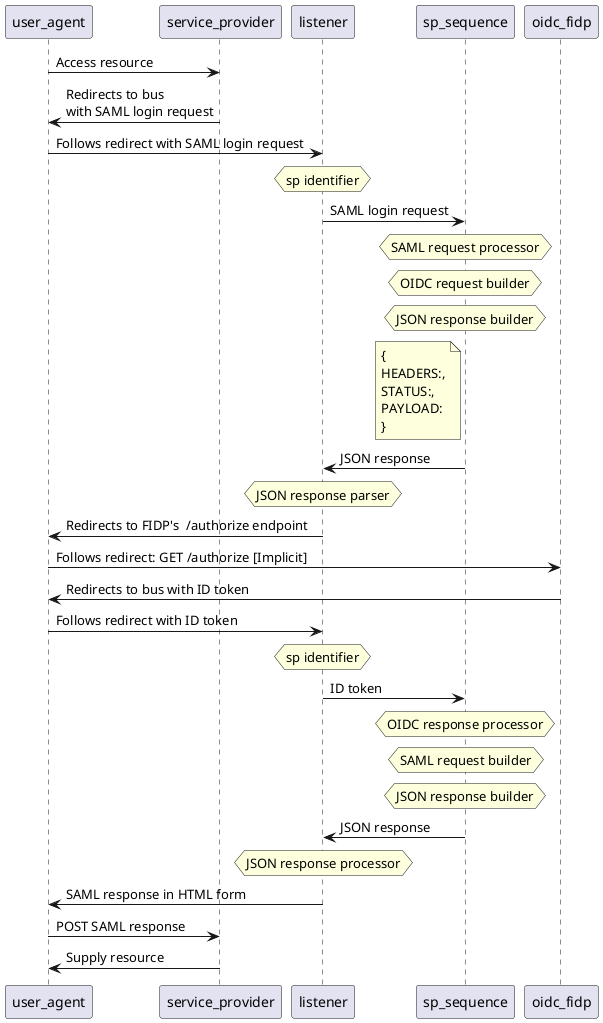 @startuml

participant user_agent
participant service_provider
participant listener
participant sp_sequence
participant "oidc_fidp" as fidp

user_agent -> service_provider : Access resource
service_provider -> user_agent : Redirects to bus\nwith SAML login request
user_agent -> listener : Follows redirect with SAML login request
hnote over listener : sp identifier
listener -> sp_sequence : SAML login request

hnote over sp_sequence : SAML request processor
hnote over sp_sequence : OIDC request builder
hnote over sp_sequence : JSON response builder

note left of sp_sequence
{
HEADERS:,
STATUS:,
PAYLOAD:
}
end note

sp_sequence -> listener : JSON response
hnote over listener : JSON response parser

listener -> user_agent : Redirects to FIDP's  /authorize endpoint
user_agent -> fidp : Follows redirect: GET /authorize [Implicit]

fidp -> user_agent : Redirects to bus with ID token
user_agent -> listener : Follows redirect with ID token

hnote over listener : sp identifier
listener -> sp_sequence : ID token

hnote over sp_sequence : OIDC response processor
hnote over sp_sequence : SAML request builder
hnote over sp_sequence : JSON response builder

sp_sequence -> listener : JSON response

hnote over listener : JSON response processor

listener -> user_agent : SAML response in HTML form
user_agent -> service_provider : POST SAML response
service_provider -> user_agent : Supply resource

@enduml